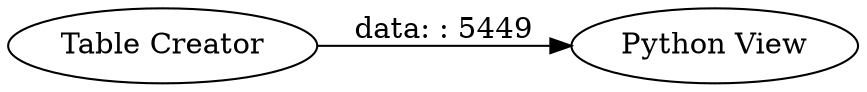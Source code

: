 digraph {
	"-7949053455690005000_1" [label="Python View"]
	"-7949053455690005000_2" [label="Table Creator"]
	"-7949053455690005000_2" -> "-7949053455690005000_1" [label="data: : 5449"]
	rankdir=LR
}
